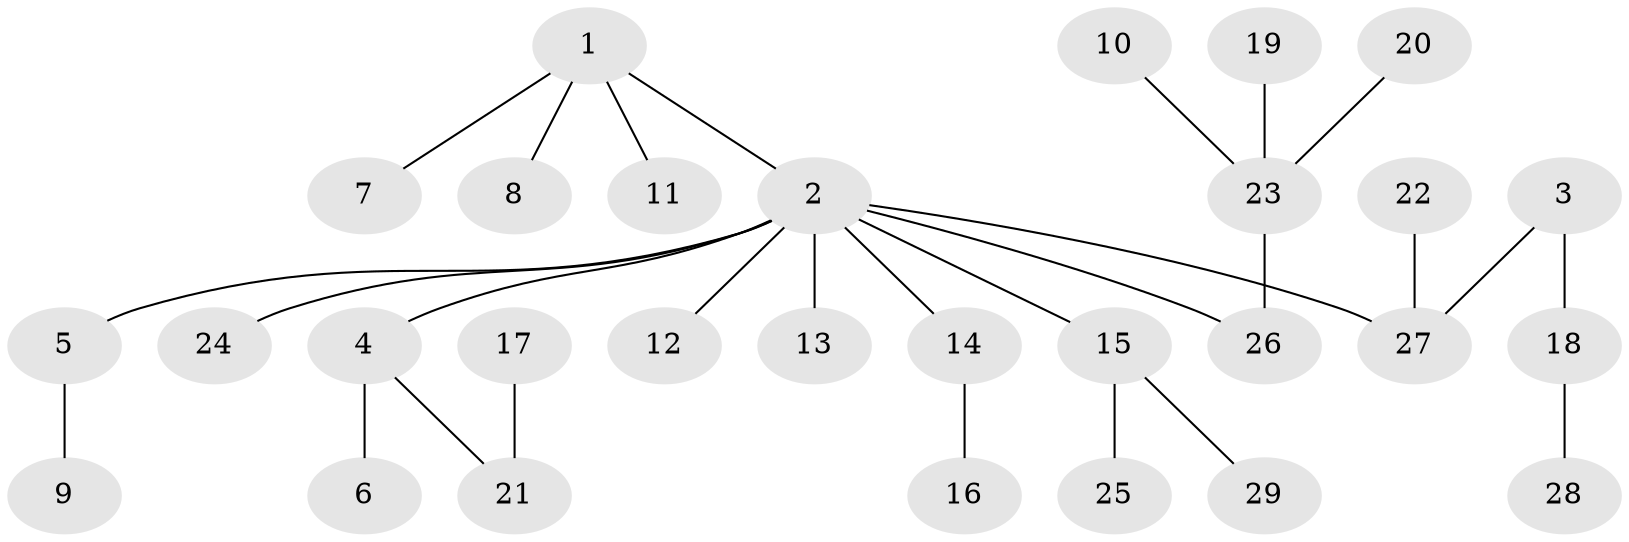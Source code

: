 // original degree distribution, {4: 0.08771929824561403, 9: 0.017543859649122806, 2: 0.2807017543859649, 3: 0.10526315789473684, 5: 0.017543859649122806, 1: 0.49122807017543857}
// Generated by graph-tools (version 1.1) at 2025/50/03/09/25 03:50:19]
// undirected, 29 vertices, 28 edges
graph export_dot {
graph [start="1"]
  node [color=gray90,style=filled];
  1;
  2;
  3;
  4;
  5;
  6;
  7;
  8;
  9;
  10;
  11;
  12;
  13;
  14;
  15;
  16;
  17;
  18;
  19;
  20;
  21;
  22;
  23;
  24;
  25;
  26;
  27;
  28;
  29;
  1 -- 2 [weight=1.0];
  1 -- 7 [weight=1.0];
  1 -- 8 [weight=1.0];
  1 -- 11 [weight=1.0];
  2 -- 4 [weight=1.0];
  2 -- 5 [weight=1.0];
  2 -- 12 [weight=1.0];
  2 -- 13 [weight=1.0];
  2 -- 14 [weight=1.0];
  2 -- 15 [weight=1.0];
  2 -- 24 [weight=1.0];
  2 -- 26 [weight=1.0];
  2 -- 27 [weight=1.0];
  3 -- 18 [weight=1.0];
  3 -- 27 [weight=1.0];
  4 -- 6 [weight=1.0];
  4 -- 21 [weight=1.0];
  5 -- 9 [weight=1.0];
  10 -- 23 [weight=1.0];
  14 -- 16 [weight=1.0];
  15 -- 25 [weight=1.0];
  15 -- 29 [weight=1.0];
  17 -- 21 [weight=1.0];
  18 -- 28 [weight=1.0];
  19 -- 23 [weight=1.0];
  20 -- 23 [weight=1.0];
  22 -- 27 [weight=1.0];
  23 -- 26 [weight=1.0];
}

